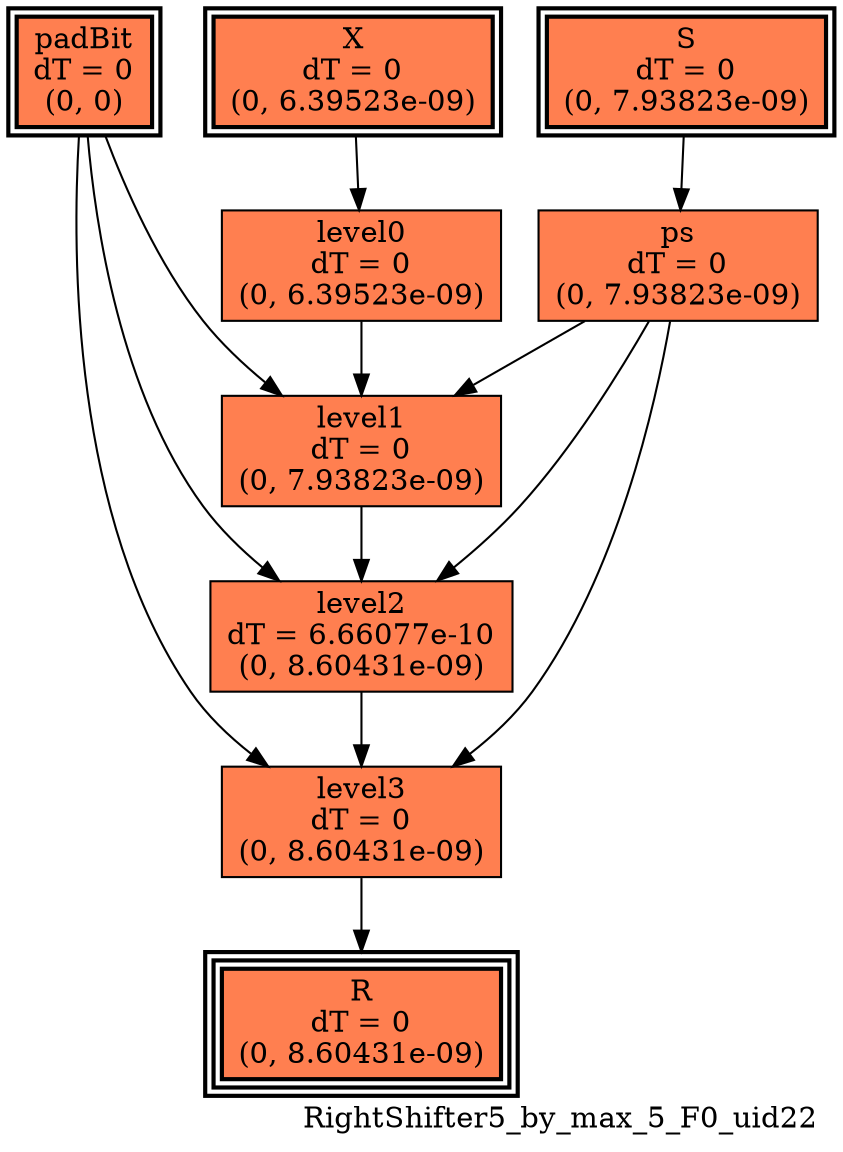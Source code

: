 digraph RightShifter5_by_max_5_F0_uid22
{
	//graph drawing options
	label=RightShifter5_by_max_5_F0_uid22;
	labelloc=bottom;
	labeljust=right;
	ratio=auto;
	nodesep=0.25;
	ranksep=0.5;

	//input/output signals of operator RightShifter5_by_max_5_F0_uid22
	X__RightShifter5_by_max_5_F0_uid22 [ label="X\ndT = 0\n(0, 6.39523e-09)", shape=box, color=black, style="bold, filled", fillcolor=coral, peripheries=2 ];
	S__RightShifter5_by_max_5_F0_uid22 [ label="S\ndT = 0\n(0, 7.93823e-09)", shape=box, color=black, style="bold, filled", fillcolor=coral, peripheries=2 ];
	padBit__RightShifter5_by_max_5_F0_uid22 [ label="padBit\ndT = 0\n(0, 0)", shape=box, color=black, style="bold, filled", fillcolor=coral, peripheries=2 ];
	R__RightShifter5_by_max_5_F0_uid22 [ label="R\ndT = 0\n(0, 8.60431e-09)", shape=box, color=black, style="bold, filled", fillcolor=coral, peripheries=3 ];
	{rank=same X__RightShifter5_by_max_5_F0_uid22, S__RightShifter5_by_max_5_F0_uid22, padBit__RightShifter5_by_max_5_F0_uid22};
	{rank=same R__RightShifter5_by_max_5_F0_uid22};
	//internal signals of operator RightShifter5_by_max_5_F0_uid22
	ps__RightShifter5_by_max_5_F0_uid22 [ label="ps\ndT = 0\n(0, 7.93823e-09)", shape=box, color=black, style=filled, fillcolor=coral, peripheries=1 ];
	level0__RightShifter5_by_max_5_F0_uid22 [ label="level0\ndT = 0\n(0, 6.39523e-09)", shape=box, color=black, style=filled, fillcolor=coral, peripheries=1 ];
	level1__RightShifter5_by_max_5_F0_uid22 [ label="level1\ndT = 0\n(0, 7.93823e-09)", shape=box, color=black, style=filled, fillcolor=coral, peripheries=1 ];
	level2__RightShifter5_by_max_5_F0_uid22 [ label="level2\ndT = 6.66077e-10\n(0, 8.60431e-09)", shape=box, color=black, style=filled, fillcolor=coral, peripheries=1 ];
	level3__RightShifter5_by_max_5_F0_uid22 [ label="level3\ndT = 0\n(0, 8.60431e-09)", shape=box, color=black, style=filled, fillcolor=coral, peripheries=1 ];

	//subcomponents of operator RightShifter5_by_max_5_F0_uid22

	//input and internal signal connections of operator RightShifter5_by_max_5_F0_uid22
	X__RightShifter5_by_max_5_F0_uid22 -> level0__RightShifter5_by_max_5_F0_uid22 [ arrowhead=normal, arrowsize=1.0, arrowtail=normal, color=black, dir=forward  ];
	S__RightShifter5_by_max_5_F0_uid22 -> ps__RightShifter5_by_max_5_F0_uid22 [ arrowhead=normal, arrowsize=1.0, arrowtail=normal, color=black, dir=forward  ];
	padBit__RightShifter5_by_max_5_F0_uid22 -> level1__RightShifter5_by_max_5_F0_uid22 [ arrowhead=normal, arrowsize=1.0, arrowtail=normal, color=black, dir=forward  ];
	padBit__RightShifter5_by_max_5_F0_uid22 -> level2__RightShifter5_by_max_5_F0_uid22 [ arrowhead=normal, arrowsize=1.0, arrowtail=normal, color=black, dir=forward  ];
	padBit__RightShifter5_by_max_5_F0_uid22 -> level3__RightShifter5_by_max_5_F0_uid22 [ arrowhead=normal, arrowsize=1.0, arrowtail=normal, color=black, dir=forward  ];
	ps__RightShifter5_by_max_5_F0_uid22 -> level1__RightShifter5_by_max_5_F0_uid22 [ arrowhead=normal, arrowsize=1.0, arrowtail=normal, color=black, dir=forward  ];
	ps__RightShifter5_by_max_5_F0_uid22 -> level2__RightShifter5_by_max_5_F0_uid22 [ arrowhead=normal, arrowsize=1.0, arrowtail=normal, color=black, dir=forward  ];
	ps__RightShifter5_by_max_5_F0_uid22 -> level3__RightShifter5_by_max_5_F0_uid22 [ arrowhead=normal, arrowsize=1.0, arrowtail=normal, color=black, dir=forward  ];
	level0__RightShifter5_by_max_5_F0_uid22 -> level1__RightShifter5_by_max_5_F0_uid22 [ arrowhead=normal, arrowsize=1.0, arrowtail=normal, color=black, dir=forward  ];
	level1__RightShifter5_by_max_5_F0_uid22 -> level2__RightShifter5_by_max_5_F0_uid22 [ arrowhead=normal, arrowsize=1.0, arrowtail=normal, color=black, dir=forward  ];
	level2__RightShifter5_by_max_5_F0_uid22 -> level3__RightShifter5_by_max_5_F0_uid22 [ arrowhead=normal, arrowsize=1.0, arrowtail=normal, color=black, dir=forward  ];
	level3__RightShifter5_by_max_5_F0_uid22 -> R__RightShifter5_by_max_5_F0_uid22 [ arrowhead=normal, arrowsize=1.0, arrowtail=normal, color=black, dir=forward  ];
}

